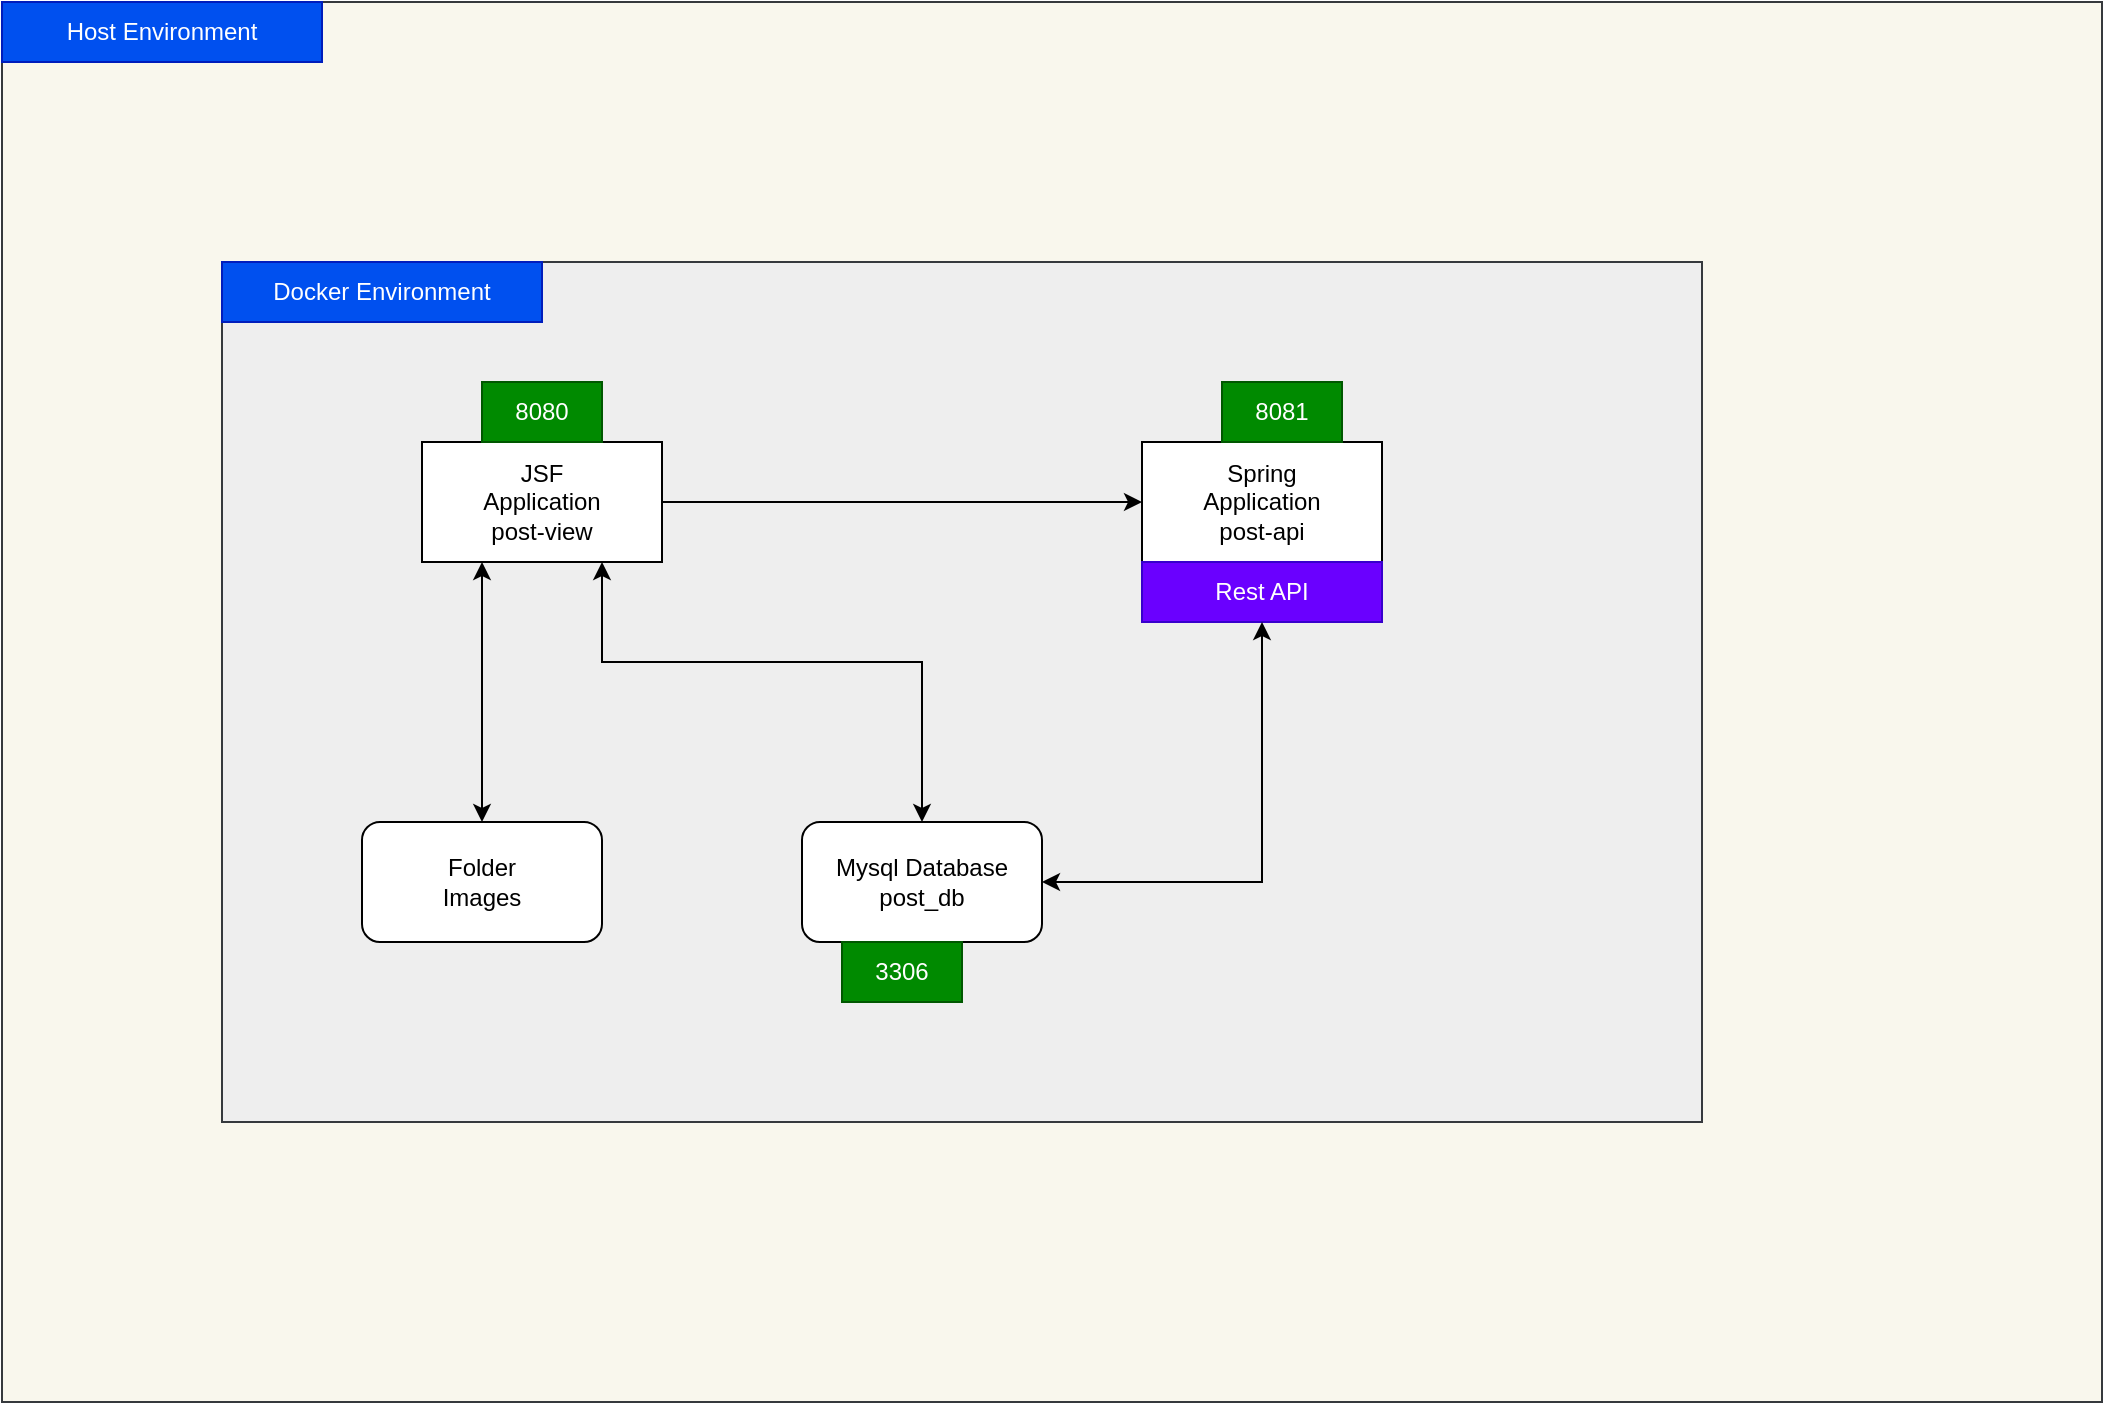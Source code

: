 <mxfile version="15.8.7" type="device"><diagram id="S8PIXkcZvsy8lCa2KTfj" name="Page-1"><mxGraphModel dx="2625" dy="997" grid="1" gridSize="10" guides="1" tooltips="1" connect="1" arrows="1" fold="1" page="1" pageScale="1" pageWidth="850" pageHeight="1100" math="0" shadow="0"><root><mxCell id="0"/><mxCell id="1" parent="0"/><mxCell id="iTSI4CIOOJ87WbhN31Km-15" value="" style="rounded=0;whiteSpace=wrap;html=1;fillColor=#f9f7ed;strokeColor=#36393d;" vertex="1" parent="1"><mxGeometry x="-90" y="120" width="1050" height="700" as="geometry"/></mxCell><mxCell id="iTSI4CIOOJ87WbhN31Km-11" value="" style="rounded=0;whiteSpace=wrap;html=1;fillColor=#eeeeee;strokeColor=#36393d;" vertex="1" parent="1"><mxGeometry x="20" y="250" width="740" height="430" as="geometry"/></mxCell><mxCell id="iTSI4CIOOJ87WbhN31Km-1" value="JSF&lt;br&gt;Application&lt;br&gt;post-view" style="rounded=0;whiteSpace=wrap;html=1;" vertex="1" parent="1"><mxGeometry x="120" y="340" width="120" height="60" as="geometry"/></mxCell><mxCell id="iTSI4CIOOJ87WbhN31Km-2" value="Mysql Database&lt;br&gt;post_db" style="rounded=1;whiteSpace=wrap;html=1;" vertex="1" parent="1"><mxGeometry x="310" y="530" width="120" height="60" as="geometry"/></mxCell><mxCell id="iTSI4CIOOJ87WbhN31Km-3" value="Folder&lt;br&gt;Images" style="rounded=1;whiteSpace=wrap;html=1;" vertex="1" parent="1"><mxGeometry x="90" y="530" width="120" height="60" as="geometry"/></mxCell><mxCell id="iTSI4CIOOJ87WbhN31Km-5" value="Spring&lt;br&gt;Application&lt;br&gt;post-api" style="rounded=0;whiteSpace=wrap;html=1;" vertex="1" parent="1"><mxGeometry x="480" y="340" width="120" height="60" as="geometry"/></mxCell><mxCell id="iTSI4CIOOJ87WbhN31Km-6" value="" style="endArrow=classic;startArrow=classic;html=1;rounded=0;entryX=0.75;entryY=1;entryDx=0;entryDy=0;exitX=0.5;exitY=0;exitDx=0;exitDy=0;" edge="1" parent="1" source="iTSI4CIOOJ87WbhN31Km-2" target="iTSI4CIOOJ87WbhN31Km-1"><mxGeometry width="50" height="50" relative="1" as="geometry"><mxPoint x="60" y="530" as="sourcePoint"/><mxPoint x="110" y="480" as="targetPoint"/><Array as="points"><mxPoint x="370" y="450"/><mxPoint x="210" y="450"/></Array></mxGeometry></mxCell><mxCell id="iTSI4CIOOJ87WbhN31Km-7" value="8080" style="text;html=1;strokeColor=#005700;fillColor=#008a00;align=center;verticalAlign=middle;whiteSpace=wrap;rounded=0;fontColor=#ffffff;" vertex="1" parent="1"><mxGeometry x="150" y="310" width="60" height="30" as="geometry"/></mxCell><mxCell id="iTSI4CIOOJ87WbhN31Km-8" value="8081" style="text;html=1;strokeColor=#005700;fillColor=#008a00;align=center;verticalAlign=middle;whiteSpace=wrap;rounded=0;fontColor=#ffffff;" vertex="1" parent="1"><mxGeometry x="520" y="310" width="60" height="30" as="geometry"/></mxCell><mxCell id="iTSI4CIOOJ87WbhN31Km-9" value="" style="endArrow=classic;startArrow=classic;html=1;rounded=0;entryX=0.25;entryY=1;entryDx=0;entryDy=0;exitX=0.5;exitY=0;exitDx=0;exitDy=0;" edge="1" parent="1" source="iTSI4CIOOJ87WbhN31Km-3" target="iTSI4CIOOJ87WbhN31Km-1"><mxGeometry width="50" height="50" relative="1" as="geometry"><mxPoint x="160" y="610" as="sourcePoint"/><mxPoint x="240" y="450" as="targetPoint"/><Array as="points"><mxPoint x="150" y="470"/></Array></mxGeometry></mxCell><mxCell id="iTSI4CIOOJ87WbhN31Km-10" value="" style="endArrow=classic;html=1;rounded=0;entryX=0;entryY=0.5;entryDx=0;entryDy=0;" edge="1" parent="1" source="iTSI4CIOOJ87WbhN31Km-1" target="iTSI4CIOOJ87WbhN31Km-5"><mxGeometry width="50" height="50" relative="1" as="geometry"><mxPoint x="360" y="470" as="sourcePoint"/><mxPoint x="410" y="420" as="targetPoint"/></mxGeometry></mxCell><mxCell id="iTSI4CIOOJ87WbhN31Km-12" value="3306" style="text;html=1;strokeColor=#005700;fillColor=#008a00;align=center;verticalAlign=middle;whiteSpace=wrap;rounded=0;fontColor=#ffffff;" vertex="1" parent="1"><mxGeometry x="330" y="590" width="60" height="30" as="geometry"/></mxCell><mxCell id="iTSI4CIOOJ87WbhN31Km-13" value="Rest API" style="text;html=1;strokeColor=#3700CC;fillColor=#6a00ff;align=center;verticalAlign=middle;whiteSpace=wrap;rounded=0;fontColor=#ffffff;" vertex="1" parent="1"><mxGeometry x="480" y="400" width="120" height="30" as="geometry"/></mxCell><mxCell id="iTSI4CIOOJ87WbhN31Km-14" value="Docker Environment" style="text;html=1;strokeColor=#001DBC;fillColor=#0050ef;align=center;verticalAlign=middle;whiteSpace=wrap;rounded=0;fontColor=#ffffff;" vertex="1" parent="1"><mxGeometry x="20" y="250" width="160" height="30" as="geometry"/></mxCell><mxCell id="iTSI4CIOOJ87WbhN31Km-16" value="Host Environment" style="text;html=1;strokeColor=#001DBC;fillColor=#0050ef;align=center;verticalAlign=middle;whiteSpace=wrap;rounded=0;fontColor=#ffffff;" vertex="1" parent="1"><mxGeometry x="-90" y="120" width="160" height="30" as="geometry"/></mxCell><mxCell id="iTSI4CIOOJ87WbhN31Km-19" value="" style="endArrow=classic;startArrow=classic;html=1;rounded=0;entryX=0.5;entryY=1;entryDx=0;entryDy=0;exitX=1;exitY=0.5;exitDx=0;exitDy=0;" edge="1" parent="1" source="iTSI4CIOOJ87WbhN31Km-2" target="iTSI4CIOOJ87WbhN31Km-13"><mxGeometry width="50" height="50" relative="1" as="geometry"><mxPoint x="600" y="640" as="sourcePoint"/><mxPoint x="440" y="510" as="targetPoint"/><Array as="points"><mxPoint x="540" y="560"/></Array></mxGeometry></mxCell></root></mxGraphModel></diagram></mxfile>